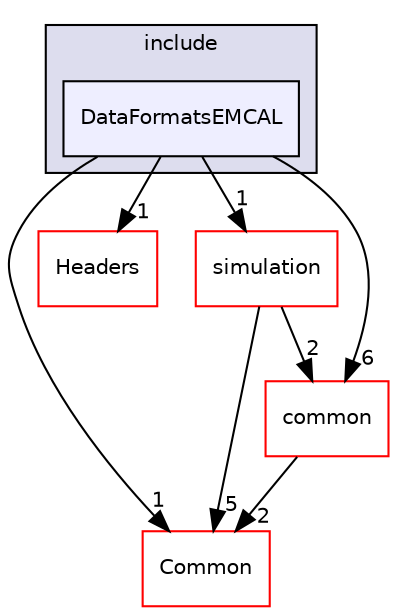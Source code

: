 digraph "/home/travis/build/AliceO2Group/AliceO2/DataFormats/Detectors/EMCAL/include/DataFormatsEMCAL" {
  bgcolor=transparent;
  compound=true
  node [ fontsize="10", fontname="Helvetica"];
  edge [ labelfontsize="10", labelfontname="Helvetica"];
  subgraph clusterdir_3e9d4b8f9a8320be9d9c70c9c7d173dc {
    graph [ bgcolor="#ddddee", pencolor="black", label="include" fontname="Helvetica", fontsize="10", URL="dir_3e9d4b8f9a8320be9d9c70c9c7d173dc.html"]
  dir_8ecbfbd075202c50427a6ea442acbca2 [shape=box, label="DataFormatsEMCAL", style="filled", fillcolor="#eeeeff", pencolor="black", URL="dir_8ecbfbd075202c50427a6ea442acbca2.html"];
  }
  dir_4ab6b4cc6a7edbff49100e9123df213f [shape=box label="Common" color="red" URL="dir_4ab6b4cc6a7edbff49100e9123df213f.html"];
  dir_183e7c4434404fe9096e1bd8673e1fcf [shape=box label="Headers" color="red" URL="dir_183e7c4434404fe9096e1bd8673e1fcf.html"];
  dir_047746f9f311f49446db9474b7431d0d [shape=box label="simulation" color="red" URL="dir_047746f9f311f49446db9474b7431d0d.html"];
  dir_7924ba4398ae4560cd37376e44666c6d [shape=box label="common" color="red" URL="dir_7924ba4398ae4560cd37376e44666c6d.html"];
  dir_047746f9f311f49446db9474b7431d0d->dir_4ab6b4cc6a7edbff49100e9123df213f [headlabel="5", labeldistance=1.5 headhref="dir_000259_000036.html"];
  dir_047746f9f311f49446db9474b7431d0d->dir_7924ba4398ae4560cd37376e44666c6d [headlabel="2", labeldistance=1.5 headhref="dir_000259_000095.html"];
  dir_7924ba4398ae4560cd37376e44666c6d->dir_4ab6b4cc6a7edbff49100e9123df213f [headlabel="2", labeldistance=1.5 headhref="dir_000095_000036.html"];
  dir_8ecbfbd075202c50427a6ea442acbca2->dir_4ab6b4cc6a7edbff49100e9123df213f [headlabel="1", labeldistance=1.5 headhref="dir_000115_000036.html"];
  dir_8ecbfbd075202c50427a6ea442acbca2->dir_183e7c4434404fe9096e1bd8673e1fcf [headlabel="1", labeldistance=1.5 headhref="dir_000115_000098.html"];
  dir_8ecbfbd075202c50427a6ea442acbca2->dir_047746f9f311f49446db9474b7431d0d [headlabel="1", labeldistance=1.5 headhref="dir_000115_000259.html"];
  dir_8ecbfbd075202c50427a6ea442acbca2->dir_7924ba4398ae4560cd37376e44666c6d [headlabel="6", labeldistance=1.5 headhref="dir_000115_000095.html"];
}
